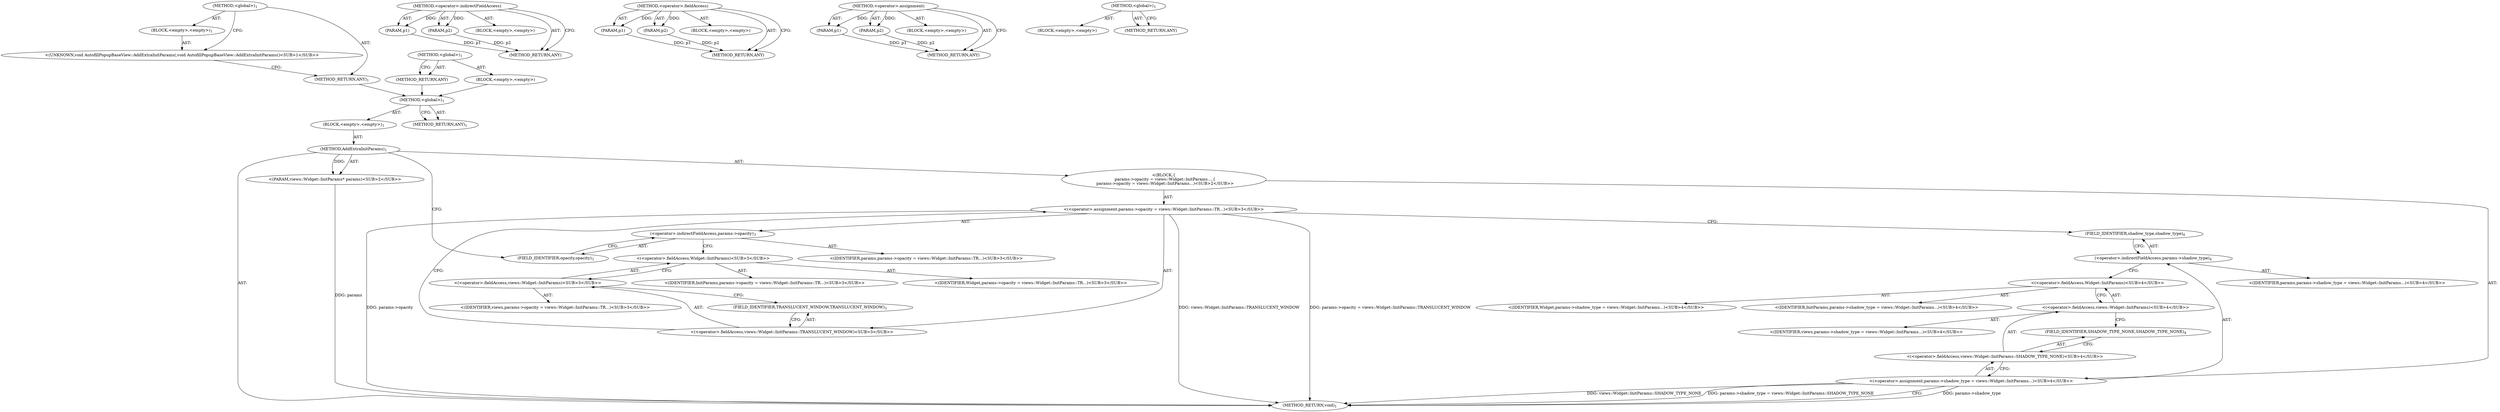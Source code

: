digraph "&lt;global&gt;" {
vulnerable_6 [label=<(METHOD,&lt;global&gt;)<SUB>1</SUB>>];
vulnerable_7 [label=<(BLOCK,&lt;empty&gt;,&lt;empty&gt;)<SUB>1</SUB>>];
vulnerable_8 [label=<(METHOD,AddExtraInitParams)<SUB>1</SUB>>];
vulnerable_9 [label="<(PARAM,views::Widget::InitParams* params)<SUB>2</SUB>>"];
vulnerable_10 [label="<(BLOCK,{
  params-&gt;opacity = views::Widget::InitParams...,{
  params-&gt;opacity = views::Widget::InitParams...)<SUB>2</SUB>>"];
vulnerable_11 [label="<(&lt;operator&gt;.assignment,params-&gt;opacity = views::Widget::InitParams::TR...)<SUB>3</SUB>>"];
vulnerable_12 [label=<(&lt;operator&gt;.indirectFieldAccess,params-&gt;opacity)<SUB>3</SUB>>];
vulnerable_13 [label="<(IDENTIFIER,params,params-&gt;opacity = views::Widget::InitParams::TR...)<SUB>3</SUB>>"];
vulnerable_14 [label=<(FIELD_IDENTIFIER,opacity,opacity)<SUB>3</SUB>>];
vulnerable_15 [label="<(&lt;operator&gt;.fieldAccess,views::Widget::InitParams::TRANSLUCENT_WINDOW)<SUB>3</SUB>>"];
vulnerable_16 [label="<(&lt;operator&gt;.fieldAccess,views::Widget::InitParams)<SUB>3</SUB>>"];
vulnerable_17 [label="<(IDENTIFIER,views,params-&gt;opacity = views::Widget::InitParams::TR...)<SUB>3</SUB>>"];
vulnerable_18 [label="<(&lt;operator&gt;.fieldAccess,Widget::InitParams)<SUB>3</SUB>>"];
vulnerable_19 [label="<(IDENTIFIER,Widget,params-&gt;opacity = views::Widget::InitParams::TR...)<SUB>3</SUB>>"];
vulnerable_20 [label="<(IDENTIFIER,InitParams,params-&gt;opacity = views::Widget::InitParams::TR...)<SUB>3</SUB>>"];
vulnerable_21 [label=<(FIELD_IDENTIFIER,TRANSLUCENT_WINDOW,TRANSLUCENT_WINDOW)<SUB>3</SUB>>];
vulnerable_22 [label="<(&lt;operator&gt;.assignment,params-&gt;shadow_type = views::Widget::InitParams...)<SUB>4</SUB>>"];
vulnerable_23 [label=<(&lt;operator&gt;.indirectFieldAccess,params-&gt;shadow_type)<SUB>4</SUB>>];
vulnerable_24 [label="<(IDENTIFIER,params,params-&gt;shadow_type = views::Widget::InitParams...)<SUB>4</SUB>>"];
vulnerable_25 [label=<(FIELD_IDENTIFIER,shadow_type,shadow_type)<SUB>4</SUB>>];
vulnerable_26 [label="<(&lt;operator&gt;.fieldAccess,views::Widget::InitParams::SHADOW_TYPE_NONE)<SUB>4</SUB>>"];
vulnerable_27 [label="<(&lt;operator&gt;.fieldAccess,views::Widget::InitParams)<SUB>4</SUB>>"];
vulnerable_28 [label="<(IDENTIFIER,views,params-&gt;shadow_type = views::Widget::InitParams...)<SUB>4</SUB>>"];
vulnerable_29 [label="<(&lt;operator&gt;.fieldAccess,Widget::InitParams)<SUB>4</SUB>>"];
vulnerable_30 [label="<(IDENTIFIER,Widget,params-&gt;shadow_type = views::Widget::InitParams...)<SUB>4</SUB>>"];
vulnerable_31 [label="<(IDENTIFIER,InitParams,params-&gt;shadow_type = views::Widget::InitParams...)<SUB>4</SUB>>"];
vulnerable_32 [label=<(FIELD_IDENTIFIER,SHADOW_TYPE_NONE,SHADOW_TYPE_NONE)<SUB>4</SUB>>];
vulnerable_33 [label=<(METHOD_RETURN,void)<SUB>1</SUB>>];
vulnerable_35 [label=<(METHOD_RETURN,ANY)<SUB>1</SUB>>];
vulnerable_59 [label=<(METHOD,&lt;operator&gt;.indirectFieldAccess)>];
vulnerable_60 [label=<(PARAM,p1)>];
vulnerable_61 [label=<(PARAM,p2)>];
vulnerable_62 [label=<(BLOCK,&lt;empty&gt;,&lt;empty&gt;)>];
vulnerable_63 [label=<(METHOD_RETURN,ANY)>];
vulnerable_64 [label=<(METHOD,&lt;operator&gt;.fieldAccess)>];
vulnerable_65 [label=<(PARAM,p1)>];
vulnerable_66 [label=<(PARAM,p2)>];
vulnerable_67 [label=<(BLOCK,&lt;empty&gt;,&lt;empty&gt;)>];
vulnerable_68 [label=<(METHOD_RETURN,ANY)>];
vulnerable_54 [label=<(METHOD,&lt;operator&gt;.assignment)>];
vulnerable_55 [label=<(PARAM,p1)>];
vulnerable_56 [label=<(PARAM,p2)>];
vulnerable_57 [label=<(BLOCK,&lt;empty&gt;,&lt;empty&gt;)>];
vulnerable_58 [label=<(METHOD_RETURN,ANY)>];
vulnerable_48 [label=<(METHOD,&lt;global&gt;)<SUB>1</SUB>>];
vulnerable_49 [label=<(BLOCK,&lt;empty&gt;,&lt;empty&gt;)>];
vulnerable_50 [label=<(METHOD_RETURN,ANY)>];
fixed_6 [label=<(METHOD,&lt;global&gt;)<SUB>1</SUB>>];
fixed_7 [label=<(BLOCK,&lt;empty&gt;,&lt;empty&gt;)<SUB>1</SUB>>];
fixed_8 [label="<(UNKNOWN,void AutofillPopupBaseView::AddExtraInitParams(,void AutofillPopupBaseView::AddExtraInitParams()<SUB>1</SUB>>"];
fixed_9 [label=<(METHOD_RETURN,ANY)<SUB>1</SUB>>];
fixed_14 [label=<(METHOD,&lt;global&gt;)<SUB>1</SUB>>];
fixed_15 [label=<(BLOCK,&lt;empty&gt;,&lt;empty&gt;)>];
fixed_16 [label=<(METHOD_RETURN,ANY)>];
vulnerable_6 -> vulnerable_7  [key=0, label="AST: "];
vulnerable_6 -> vulnerable_35  [key=0, label="AST: "];
vulnerable_6 -> vulnerable_35  [key=1, label="CFG: "];
vulnerable_7 -> vulnerable_8  [key=0, label="AST: "];
vulnerable_8 -> vulnerable_9  [key=0, label="AST: "];
vulnerable_8 -> vulnerable_9  [key=1, label="DDG: "];
vulnerable_8 -> vulnerable_10  [key=0, label="AST: "];
vulnerable_8 -> vulnerable_33  [key=0, label="AST: "];
vulnerable_8 -> vulnerable_14  [key=0, label="CFG: "];
vulnerable_9 -> vulnerable_33  [key=0, label="DDG: params"];
vulnerable_10 -> vulnerable_11  [key=0, label="AST: "];
vulnerable_10 -> vulnerable_22  [key=0, label="AST: "];
vulnerable_11 -> vulnerable_12  [key=0, label="AST: "];
vulnerable_11 -> vulnerable_15  [key=0, label="AST: "];
vulnerable_11 -> vulnerable_25  [key=0, label="CFG: "];
vulnerable_11 -> vulnerable_33  [key=0, label="DDG: params-&gt;opacity"];
vulnerable_11 -> vulnerable_33  [key=1, label="DDG: views::Widget::InitParams::TRANSLUCENT_WINDOW"];
vulnerable_11 -> vulnerable_33  [key=2, label="DDG: params-&gt;opacity = views::Widget::InitParams::TRANSLUCENT_WINDOW"];
vulnerable_12 -> vulnerable_13  [key=0, label="AST: "];
vulnerable_12 -> vulnerable_14  [key=0, label="AST: "];
vulnerable_12 -> vulnerable_18  [key=0, label="CFG: "];
vulnerable_14 -> vulnerable_12  [key=0, label="CFG: "];
vulnerable_15 -> vulnerable_16  [key=0, label="AST: "];
vulnerable_15 -> vulnerable_21  [key=0, label="AST: "];
vulnerable_15 -> vulnerable_11  [key=0, label="CFG: "];
vulnerable_16 -> vulnerable_17  [key=0, label="AST: "];
vulnerable_16 -> vulnerable_18  [key=0, label="AST: "];
vulnerable_16 -> vulnerable_21  [key=0, label="CFG: "];
vulnerable_18 -> vulnerable_19  [key=0, label="AST: "];
vulnerable_18 -> vulnerable_20  [key=0, label="AST: "];
vulnerable_18 -> vulnerable_16  [key=0, label="CFG: "];
vulnerable_21 -> vulnerable_15  [key=0, label="CFG: "];
vulnerable_22 -> vulnerable_23  [key=0, label="AST: "];
vulnerable_22 -> vulnerable_26  [key=0, label="AST: "];
vulnerable_22 -> vulnerable_33  [key=0, label="CFG: "];
vulnerable_22 -> vulnerable_33  [key=1, label="DDG: params-&gt;shadow_type"];
vulnerable_22 -> vulnerable_33  [key=2, label="DDG: views::Widget::InitParams::SHADOW_TYPE_NONE"];
vulnerable_22 -> vulnerable_33  [key=3, label="DDG: params-&gt;shadow_type = views::Widget::InitParams::SHADOW_TYPE_NONE"];
vulnerable_23 -> vulnerable_24  [key=0, label="AST: "];
vulnerable_23 -> vulnerable_25  [key=0, label="AST: "];
vulnerable_23 -> vulnerable_29  [key=0, label="CFG: "];
vulnerable_25 -> vulnerable_23  [key=0, label="CFG: "];
vulnerable_26 -> vulnerable_27  [key=0, label="AST: "];
vulnerable_26 -> vulnerable_32  [key=0, label="AST: "];
vulnerable_26 -> vulnerable_22  [key=0, label="CFG: "];
vulnerable_27 -> vulnerable_28  [key=0, label="AST: "];
vulnerable_27 -> vulnerable_29  [key=0, label="AST: "];
vulnerable_27 -> vulnerable_32  [key=0, label="CFG: "];
vulnerable_29 -> vulnerable_30  [key=0, label="AST: "];
vulnerable_29 -> vulnerable_31  [key=0, label="AST: "];
vulnerable_29 -> vulnerable_27  [key=0, label="CFG: "];
vulnerable_32 -> vulnerable_26  [key=0, label="CFG: "];
vulnerable_59 -> vulnerable_60  [key=0, label="AST: "];
vulnerable_59 -> vulnerable_60  [key=1, label="DDG: "];
vulnerable_59 -> vulnerable_62  [key=0, label="AST: "];
vulnerable_59 -> vulnerable_61  [key=0, label="AST: "];
vulnerable_59 -> vulnerable_61  [key=1, label="DDG: "];
vulnerable_59 -> vulnerable_63  [key=0, label="AST: "];
vulnerable_59 -> vulnerable_63  [key=1, label="CFG: "];
vulnerable_60 -> vulnerable_63  [key=0, label="DDG: p1"];
vulnerable_61 -> vulnerable_63  [key=0, label="DDG: p2"];
vulnerable_64 -> vulnerable_65  [key=0, label="AST: "];
vulnerable_64 -> vulnerable_65  [key=1, label="DDG: "];
vulnerable_64 -> vulnerable_67  [key=0, label="AST: "];
vulnerable_64 -> vulnerable_66  [key=0, label="AST: "];
vulnerable_64 -> vulnerable_66  [key=1, label="DDG: "];
vulnerable_64 -> vulnerable_68  [key=0, label="AST: "];
vulnerable_64 -> vulnerable_68  [key=1, label="CFG: "];
vulnerable_65 -> vulnerable_68  [key=0, label="DDG: p1"];
vulnerable_66 -> vulnerable_68  [key=0, label="DDG: p2"];
vulnerable_54 -> vulnerable_55  [key=0, label="AST: "];
vulnerable_54 -> vulnerable_55  [key=1, label="DDG: "];
vulnerable_54 -> vulnerable_57  [key=0, label="AST: "];
vulnerable_54 -> vulnerable_56  [key=0, label="AST: "];
vulnerable_54 -> vulnerable_56  [key=1, label="DDG: "];
vulnerable_54 -> vulnerable_58  [key=0, label="AST: "];
vulnerable_54 -> vulnerable_58  [key=1, label="CFG: "];
vulnerable_55 -> vulnerable_58  [key=0, label="DDG: p1"];
vulnerable_56 -> vulnerable_58  [key=0, label="DDG: p2"];
vulnerable_48 -> vulnerable_49  [key=0, label="AST: "];
vulnerable_48 -> vulnerable_50  [key=0, label="AST: "];
vulnerable_48 -> vulnerable_50  [key=1, label="CFG: "];
fixed_6 -> fixed_7  [key=0, label="AST: "];
fixed_6 -> fixed_9  [key=0, label="AST: "];
fixed_6 -> fixed_8  [key=0, label="CFG: "];
fixed_7 -> fixed_8  [key=0, label="AST: "];
fixed_8 -> fixed_9  [key=0, label="CFG: "];
fixed_9 -> vulnerable_6  [key=0];
fixed_14 -> fixed_15  [key=0, label="AST: "];
fixed_14 -> fixed_16  [key=0, label="AST: "];
fixed_14 -> fixed_16  [key=1, label="CFG: "];
fixed_15 -> vulnerable_6  [key=0];
fixed_16 -> vulnerable_6  [key=0];
}
